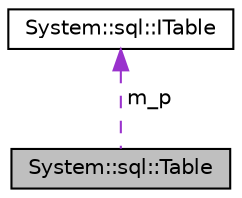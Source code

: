 digraph G
{
  edge [fontname="Helvetica",fontsize="10",labelfontname="Helvetica",labelfontsize="10"];
  node [fontname="Helvetica",fontsize="10",shape=record];
  Node1 [label="System::sql::Table",height=0.2,width=0.4,color="black", fillcolor="grey75", style="filled" fontcolor="black"];
  Node2 -> Node1 [dir="back",color="darkorchid3",fontsize="10",style="dashed",label=" m_p" ,fontname="Helvetica"];
  Node2 [label="System::sql::ITable",height=0.2,width=0.4,color="black", fillcolor="white", style="filled",URL="$class_system_1_1sql_1_1_i_table.html"];
}
